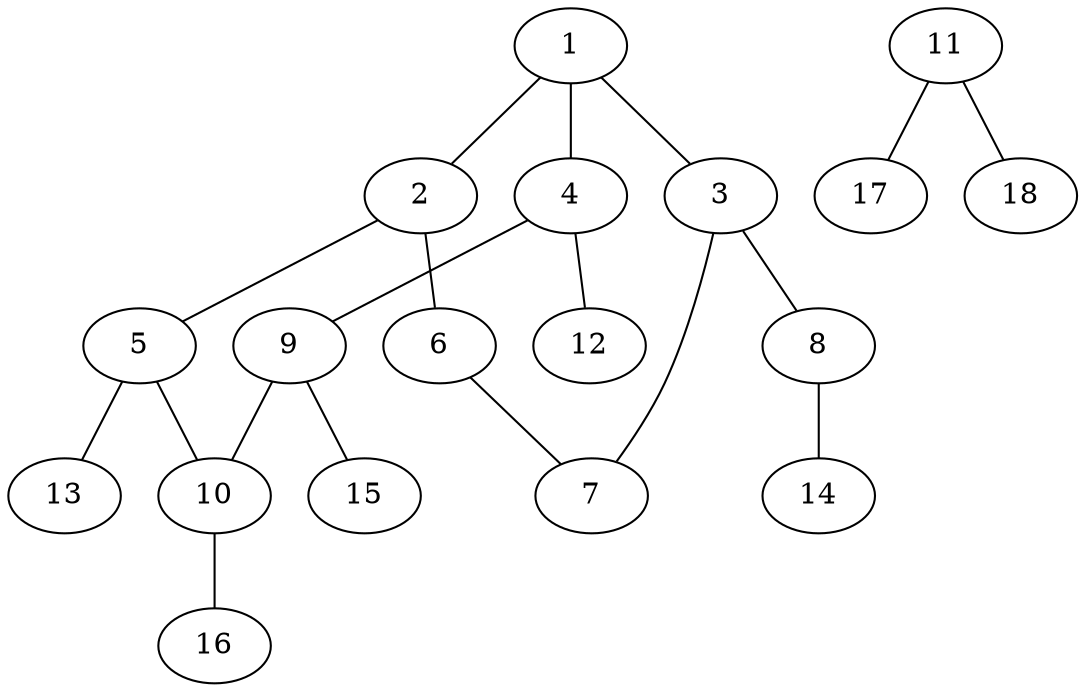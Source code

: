 graph molecule_4225 {
	1	 [chem=C];
	2	 [chem=C];
	1 -- 2	 [valence=2];
	3	 [chem=N];
	1 -- 3	 [valence=1];
	4	 [chem=C];
	1 -- 4	 [valence=1];
	5	 [chem=C];
	2 -- 5	 [valence=1];
	6	 [chem=N];
	2 -- 6	 [valence=1];
	7	 [chem=N];
	3 -- 7	 [valence=1];
	8	 [chem=O];
	3 -- 8	 [valence=1];
	9	 [chem=C];
	4 -- 9	 [valence=2];
	12	 [chem=H];
	4 -- 12	 [valence=1];
	10	 [chem=C];
	5 -- 10	 [valence=2];
	13	 [chem=H];
	5 -- 13	 [valence=1];
	6 -- 7	 [valence=2];
	14	 [chem=H];
	8 -- 14	 [valence=1];
	9 -- 10	 [valence=1];
	15	 [chem=H];
	9 -- 15	 [valence=1];
	16	 [chem=H];
	10 -- 16	 [valence=1];
	11	 [chem=O];
	17	 [chem=H];
	11 -- 17	 [valence=1];
	18	 [chem=H];
	11 -- 18	 [valence=1];
}
